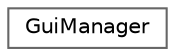 digraph "Graphical Class Hierarchy"
{
 // LATEX_PDF_SIZE
  bgcolor="transparent";
  edge [fontname=Helvetica,fontsize=10,labelfontname=Helvetica,labelfontsize=10];
  node [fontname=Helvetica,fontsize=10,shape=box,height=0.2,width=0.4];
  rankdir="LR";
  Node0 [id="Node000000",label="GuiManager",height=0.2,width=0.4,color="grey40", fillcolor="white", style="filled",URL="$class_gui_manager.html",tooltip="کلاس کمکی برای رابط گرافیکی برنامه"];
}
